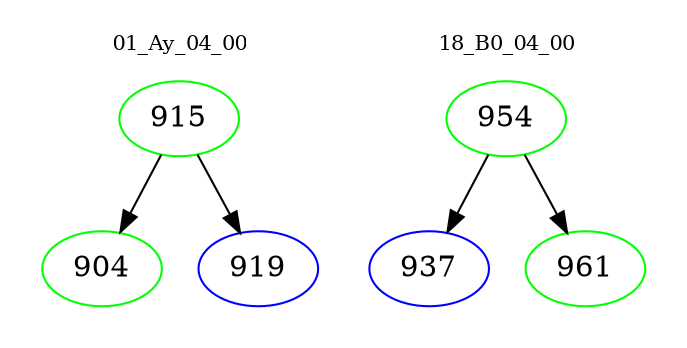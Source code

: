 digraph{
subgraph cluster_0 {
color = white
label = "01_Ay_04_00";
fontsize=10;
T0_915 [label="915", color="green"]
T0_915 -> T0_904 [color="black"]
T0_904 [label="904", color="green"]
T0_915 -> T0_919 [color="black"]
T0_919 [label="919", color="blue"]
}
subgraph cluster_1 {
color = white
label = "18_B0_04_00";
fontsize=10;
T1_954 [label="954", color="green"]
T1_954 -> T1_937 [color="black"]
T1_937 [label="937", color="blue"]
T1_954 -> T1_961 [color="black"]
T1_961 [label="961", color="green"]
}
}

